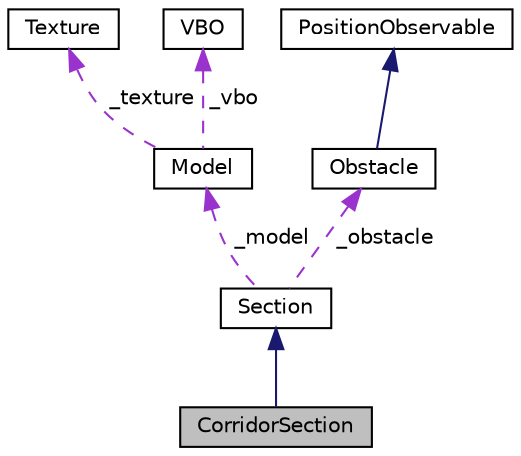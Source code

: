 digraph "CorridorSection"
{
  edge [fontname="Helvetica",fontsize="10",labelfontname="Helvetica",labelfontsize="10"];
  node [fontname="Helvetica",fontsize="10",shape=record];
  Node2 [label="CorridorSection",height=0.2,width=0.4,color="black", fillcolor="grey75", style="filled", fontcolor="black"];
  Node3 -> Node2 [dir="back",color="midnightblue",fontsize="10",style="solid",fontname="Helvetica"];
  Node3 [label="Section",height=0.2,width=0.4,color="black", fillcolor="white", style="filled",URL="$classSection.html",tooltip="part of the path crossed by the player "];
  Node4 -> Node3 [dir="back",color="darkorchid3",fontsize="10",style="dashed",label=" _model" ,fontname="Helvetica"];
  Node4 [label="Model",height=0.2,width=0.4,color="black", fillcolor="white", style="filled",URL="$classModel.html",tooltip="Class defining a Model. "];
  Node5 -> Node4 [dir="back",color="darkorchid3",fontsize="10",style="dashed",label=" _texture" ,fontname="Helvetica"];
  Node5 [label="Texture",height=0.2,width=0.4,color="black", fillcolor="white", style="filled",URL="$classTexture.html",tooltip="Contains the texture of one object, there is one link to the unique object ListTextures which contain..."];
  Node6 -> Node4 [dir="back",color="darkorchid3",fontsize="10",style="dashed",label=" _vbo" ,fontname="Helvetica"];
  Node6 [label="VBO",height=0.2,width=0.4,color="black", fillcolor="white", style="filled",URL="$classVBO.html",tooltip="Contain the vertices of an object. "];
  Node7 -> Node3 [dir="back",color="darkorchid3",fontsize="10",style="dashed",label=" _obstacle" ,fontname="Helvetica"];
  Node7 [label="Obstacle",height=0.2,width=0.4,color="black", fillcolor="white", style="filled",URL="$classObstacle.html",tooltip="Class defining an Obstacle. "];
  Node8 -> Node7 [dir="back",color="midnightblue",fontsize="10",style="solid",fontname="Helvetica"];
  Node8 [label="PositionObservable",height=0.2,width=0.4,color="black", fillcolor="white", style="filled",URL="$classPositionObservable.html"];
}
